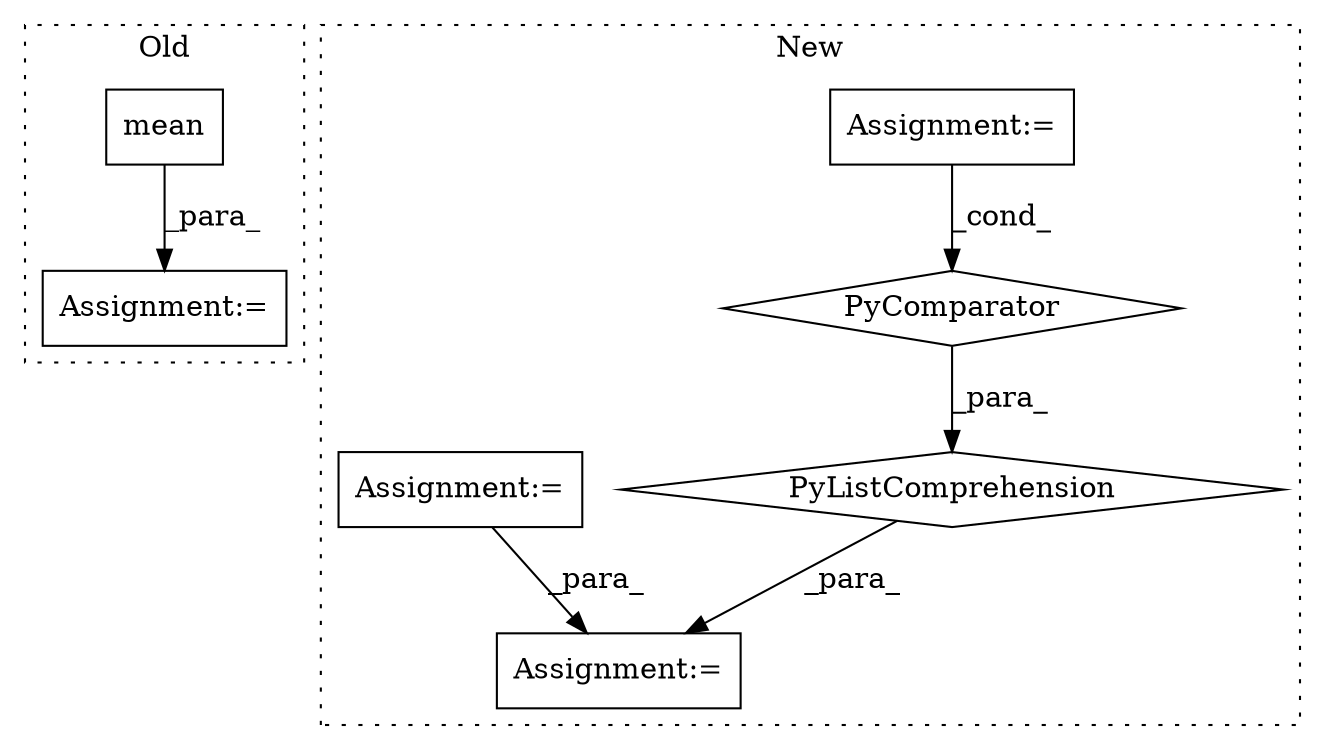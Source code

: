 digraph G {
subgraph cluster0 {
1 [label="mean" a="32" s="3030" l="6" shape="box"];
6 [label="Assignment:=" a="7" s="3124" l="1" shape="box"];
label = "Old";
style="dotted";
}
subgraph cluster1 {
2 [label="PyListComprehension" a="109" s="2619" l="133" shape="diamond"];
3 [label="PyComparator" a="113" s="2713" l="31" shape="diamond"];
4 [label="Assignment:=" a="7" s="2713" l="31" shape="box"];
5 [label="Assignment:=" a="7" s="2869" l="1" shape="box"];
7 [label="Assignment:=" a="7" s="2829" l="26" shape="box"];
label = "New";
style="dotted";
}
1 -> 6 [label="_para_"];
2 -> 5 [label="_para_"];
3 -> 2 [label="_para_"];
4 -> 3 [label="_cond_"];
7 -> 5 [label="_para_"];
}